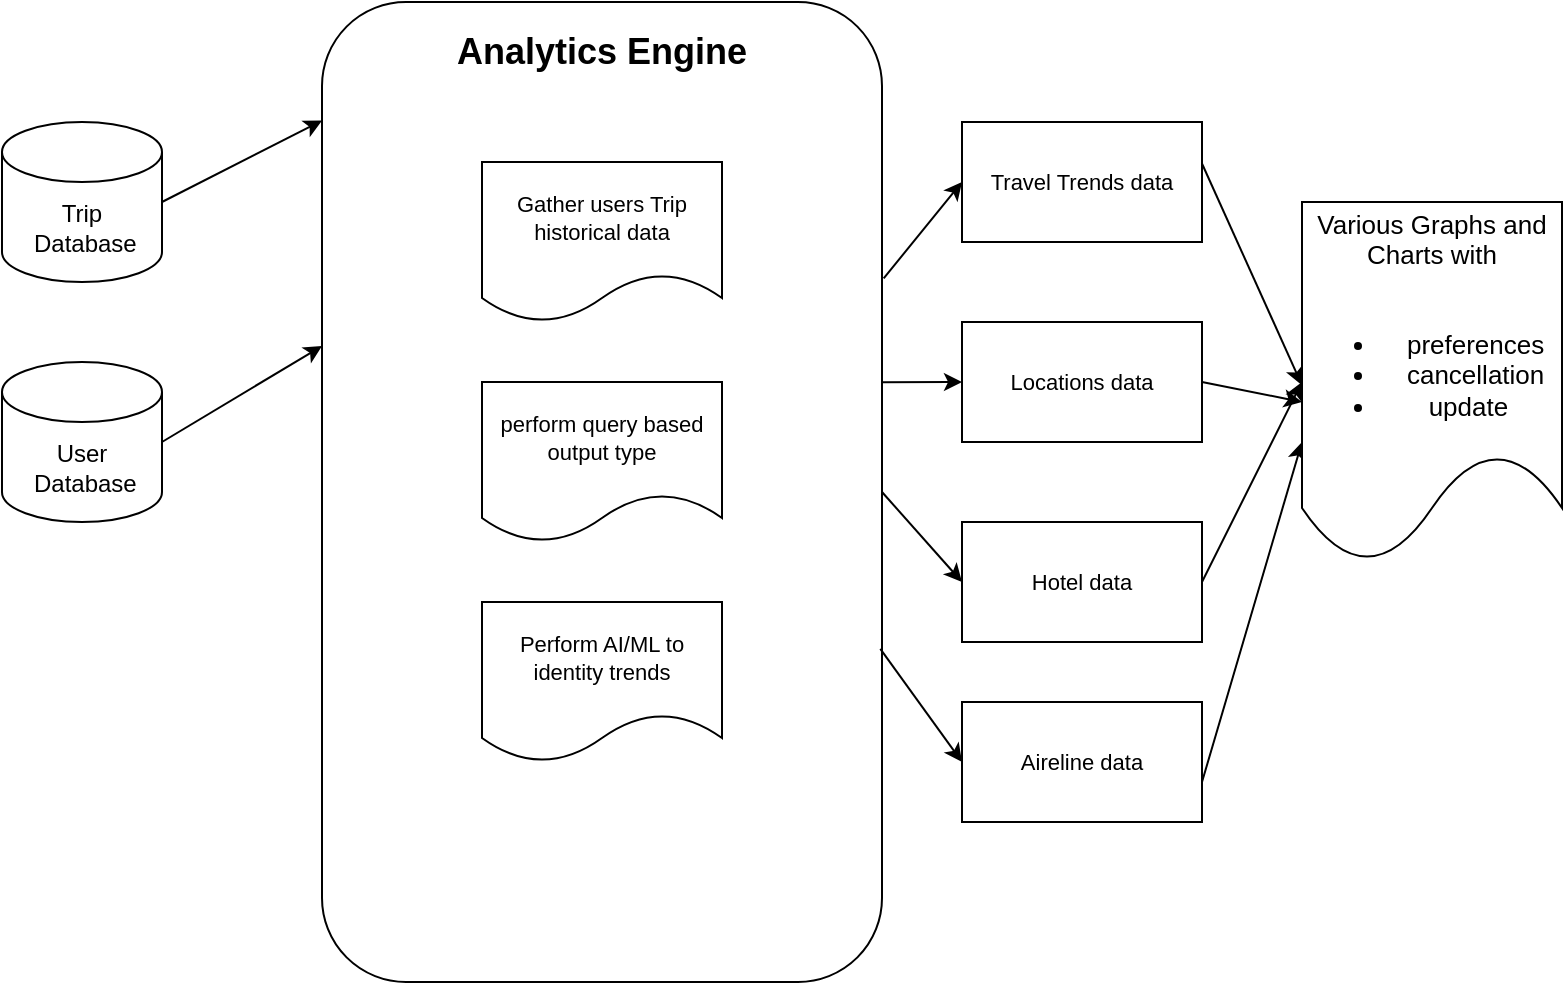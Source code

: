 <mxfile version="21.7.5" type="device">
  <diagram name="Page-1" id="hDhawDrMOq3fDyaG_z1i">
    <mxGraphModel dx="1050" dy="566" grid="1" gridSize="10" guides="1" tooltips="1" connect="1" arrows="1" fold="1" page="1" pageScale="1" pageWidth="850" pageHeight="1100" math="0" shadow="0">
      <root>
        <mxCell id="0" />
        <mxCell id="1" parent="0" />
        <mxCell id="Y4_OtuAko8wCgOKkr69z-1" value="" style="rounded=1;whiteSpace=wrap;html=1;" vertex="1" parent="1">
          <mxGeometry x="230" y="50" width="280" height="490" as="geometry" />
        </mxCell>
        <mxCell id="Y4_OtuAko8wCgOKkr69z-2" value="&lt;b&gt;Analytics Engine&lt;/b&gt;" style="text;html=1;strokeColor=none;fillColor=none;align=center;verticalAlign=middle;whiteSpace=wrap;rounded=0;fontSize=18;" vertex="1" parent="1">
          <mxGeometry x="285" y="60" width="170" height="30" as="geometry" />
        </mxCell>
        <mxCell id="Y4_OtuAko8wCgOKkr69z-4" style="rounded=0;orthogonalLoop=1;jettySize=auto;html=1;exitX=1;exitY=0.5;exitDx=0;exitDy=0;exitPerimeter=0;entryX=0;entryY=0.121;entryDx=0;entryDy=0;entryPerimeter=0;" edge="1" parent="1" source="Y4_OtuAko8wCgOKkr69z-3" target="Y4_OtuAko8wCgOKkr69z-1">
          <mxGeometry relative="1" as="geometry" />
        </mxCell>
        <mxCell id="Y4_OtuAko8wCgOKkr69z-3" value="Trip&lt;br&gt;&amp;nbsp;Database" style="shape=cylinder3;whiteSpace=wrap;html=1;boundedLbl=1;backgroundOutline=1;size=15;" vertex="1" parent="1">
          <mxGeometry x="70" y="110" width="80" height="80" as="geometry" />
        </mxCell>
        <mxCell id="Y4_OtuAko8wCgOKkr69z-5" value="Gather users Trip historical data" style="shape=document;whiteSpace=wrap;html=1;boundedLbl=1;fontFamily=Helvetica;fontSize=11;fontColor=default;" vertex="1" parent="1">
          <mxGeometry x="310" y="130" width="120" height="80" as="geometry" />
        </mxCell>
        <mxCell id="Y4_OtuAko8wCgOKkr69z-11" style="edgeStyle=none;rounded=0;orthogonalLoop=1;jettySize=auto;html=1;exitX=1.003;exitY=0.282;exitDx=0;exitDy=0;entryX=0;entryY=0.5;entryDx=0;entryDy=0;labelBackgroundColor=default;strokeColor=default;fontFamily=Helvetica;fontSize=11;fontColor=default;endArrow=classic;exitPerimeter=0;" edge="1" parent="1" source="Y4_OtuAko8wCgOKkr69z-1" target="Y4_OtuAko8wCgOKkr69z-6">
          <mxGeometry relative="1" as="geometry" />
        </mxCell>
        <mxCell id="Y4_OtuAko8wCgOKkr69z-15" style="edgeStyle=none;shape=connector;rounded=0;orthogonalLoop=1;jettySize=auto;html=1;exitX=1;exitY=0.5;exitDx=0;exitDy=0;entryX=0.003;entryY=0.395;entryDx=0;entryDy=0;entryPerimeter=0;labelBackgroundColor=default;strokeColor=default;fontFamily=Helvetica;fontSize=11;fontColor=default;endArrow=classic;" edge="1" parent="1">
          <mxGeometry relative="1" as="geometry">
            <mxPoint x="669.64" y="130" as="sourcePoint" />
            <mxPoint x="720.0" y="241.6" as="targetPoint" />
          </mxGeometry>
        </mxCell>
        <mxCell id="Y4_OtuAko8wCgOKkr69z-6" value="Travel Trends data" style="rounded=0;whiteSpace=wrap;html=1;fontFamily=Helvetica;fontSize=11;fontColor=default;" vertex="1" parent="1">
          <mxGeometry x="550" y="110" width="120" height="60" as="geometry" />
        </mxCell>
        <mxCell id="Y4_OtuAko8wCgOKkr69z-12" style="edgeStyle=none;shape=connector;rounded=0;orthogonalLoop=1;jettySize=auto;html=1;exitX=1;exitY=0.388;exitDx=0;exitDy=0;entryX=0;entryY=0.5;entryDx=0;entryDy=0;labelBackgroundColor=default;strokeColor=default;fontFamily=Helvetica;fontSize=11;fontColor=default;endArrow=classic;exitPerimeter=0;" edge="1" parent="1" source="Y4_OtuAko8wCgOKkr69z-1" target="Y4_OtuAko8wCgOKkr69z-7">
          <mxGeometry relative="1" as="geometry" />
        </mxCell>
        <mxCell id="Y4_OtuAko8wCgOKkr69z-16" style="edgeStyle=none;shape=connector;rounded=0;orthogonalLoop=1;jettySize=auto;html=1;exitX=1;exitY=0.5;exitDx=0;exitDy=0;labelBackgroundColor=default;strokeColor=default;fontFamily=Helvetica;fontSize=11;fontColor=default;endArrow=classic;" edge="1" parent="1" source="Y4_OtuAko8wCgOKkr69z-7">
          <mxGeometry relative="1" as="geometry">
            <mxPoint x="720" y="250" as="targetPoint" />
          </mxGeometry>
        </mxCell>
        <mxCell id="Y4_OtuAko8wCgOKkr69z-7" value="Locations data" style="rounded=0;whiteSpace=wrap;html=1;fontFamily=Helvetica;fontSize=11;fontColor=default;" vertex="1" parent="1">
          <mxGeometry x="550" y="210" width="120" height="60" as="geometry" />
        </mxCell>
        <mxCell id="Y4_OtuAko8wCgOKkr69z-13" style="edgeStyle=none;shape=connector;rounded=0;orthogonalLoop=1;jettySize=auto;html=1;exitX=1;exitY=0.5;exitDx=0;exitDy=0;entryX=0;entryY=0.5;entryDx=0;entryDy=0;labelBackgroundColor=default;strokeColor=default;fontFamily=Helvetica;fontSize=11;fontColor=default;endArrow=classic;" edge="1" parent="1" source="Y4_OtuAko8wCgOKkr69z-1" target="Y4_OtuAko8wCgOKkr69z-8">
          <mxGeometry relative="1" as="geometry" />
        </mxCell>
        <mxCell id="Y4_OtuAko8wCgOKkr69z-17" style="edgeStyle=none;shape=connector;rounded=0;orthogonalLoop=1;jettySize=auto;html=1;exitX=1;exitY=0.5;exitDx=0;exitDy=0;entryX=0;entryY=0.5;entryDx=0;entryDy=0;labelBackgroundColor=default;strokeColor=default;fontFamily=Helvetica;fontSize=11;fontColor=default;endArrow=classic;" edge="1" parent="1" source="Y4_OtuAko8wCgOKkr69z-8" target="Y4_OtuAko8wCgOKkr69z-10">
          <mxGeometry relative="1" as="geometry" />
        </mxCell>
        <mxCell id="Y4_OtuAko8wCgOKkr69z-8" value="Hotel data" style="rounded=0;whiteSpace=wrap;html=1;fontFamily=Helvetica;fontSize=11;fontColor=default;" vertex="1" parent="1">
          <mxGeometry x="550" y="310" width="120" height="60" as="geometry" />
        </mxCell>
        <mxCell id="Y4_OtuAko8wCgOKkr69z-14" style="edgeStyle=none;shape=connector;rounded=0;orthogonalLoop=1;jettySize=auto;html=1;exitX=0.997;exitY=0.66;exitDx=0;exitDy=0;entryX=0;entryY=0.5;entryDx=0;entryDy=0;labelBackgroundColor=default;strokeColor=default;fontFamily=Helvetica;fontSize=11;fontColor=default;endArrow=classic;exitPerimeter=0;" edge="1" parent="1" source="Y4_OtuAko8wCgOKkr69z-1" target="Y4_OtuAko8wCgOKkr69z-9">
          <mxGeometry relative="1" as="geometry" />
        </mxCell>
        <mxCell id="Y4_OtuAko8wCgOKkr69z-18" style="edgeStyle=none;shape=connector;rounded=0;orthogonalLoop=1;jettySize=auto;html=1;exitX=1;exitY=0.5;exitDx=0;exitDy=0;labelBackgroundColor=default;strokeColor=default;fontFamily=Helvetica;fontSize=11;fontColor=default;endArrow=classic;" edge="1" parent="1">
          <mxGeometry relative="1" as="geometry">
            <mxPoint x="720" y="270" as="targetPoint" />
            <mxPoint x="670" y="440" as="sourcePoint" />
          </mxGeometry>
        </mxCell>
        <mxCell id="Y4_OtuAko8wCgOKkr69z-9" value="Aireline data" style="rounded=0;whiteSpace=wrap;html=1;fontFamily=Helvetica;fontSize=11;fontColor=default;" vertex="1" parent="1">
          <mxGeometry x="550" y="400" width="120" height="60" as="geometry" />
        </mxCell>
        <mxCell id="Y4_OtuAko8wCgOKkr69z-10" value="&lt;font style=&quot;font-size: 13px;&quot;&gt;Various Graphs and Charts with&lt;br&gt;&lt;span style=&quot;background-color: initial;&quot;&gt;&lt;br&gt;&lt;/span&gt;&lt;/font&gt;&lt;ul style=&quot;font-size: 13px;&quot;&gt;&lt;li&gt;&lt;font style=&quot;font-size: 13px;&quot;&gt;&lt;span style=&quot;background-color: initial;&quot;&gt;&amp;nbsp;preferences&lt;/span&gt;&lt;/font&gt;&lt;/li&gt;&lt;li&gt;&lt;font style=&quot;font-size: 13px;&quot;&gt;&amp;nbsp;cancellation&lt;/font&gt;&lt;/li&gt;&lt;li style=&quot;&quot;&gt;&lt;font style=&quot;font-size: 13px;&quot;&gt;update&amp;nbsp;&lt;/font&gt;&lt;/li&gt;&lt;/ul&gt;" style="shape=document;whiteSpace=wrap;html=1;boundedLbl=1;fontFamily=Helvetica;fontSize=11;fontColor=default;" vertex="1" parent="1">
          <mxGeometry x="720" y="150" width="130" height="180" as="geometry" />
        </mxCell>
        <mxCell id="Y4_OtuAko8wCgOKkr69z-19" value="Perform AI/ML to identity trends" style="shape=document;whiteSpace=wrap;html=1;boundedLbl=1;fontFamily=Helvetica;fontSize=11;fontColor=default;" vertex="1" parent="1">
          <mxGeometry x="310" y="350" width="120" height="80" as="geometry" />
        </mxCell>
        <mxCell id="Y4_OtuAko8wCgOKkr69z-20" value="perform query based output type" style="shape=document;whiteSpace=wrap;html=1;boundedLbl=1;fontFamily=Helvetica;fontSize=11;fontColor=default;" vertex="1" parent="1">
          <mxGeometry x="310" y="240" width="120" height="80" as="geometry" />
        </mxCell>
        <mxCell id="Y4_OtuAko8wCgOKkr69z-22" style="edgeStyle=none;shape=connector;rounded=0;orthogonalLoop=1;jettySize=auto;html=1;exitX=1;exitY=0.5;exitDx=0;exitDy=0;exitPerimeter=0;entryX=0;entryY=0.351;entryDx=0;entryDy=0;entryPerimeter=0;labelBackgroundColor=default;strokeColor=default;fontFamily=Helvetica;fontSize=11;fontColor=default;endArrow=classic;" edge="1" parent="1" source="Y4_OtuAko8wCgOKkr69z-21" target="Y4_OtuAko8wCgOKkr69z-1">
          <mxGeometry relative="1" as="geometry" />
        </mxCell>
        <mxCell id="Y4_OtuAko8wCgOKkr69z-21" value="User&lt;br&gt;&amp;nbsp;Database" style="shape=cylinder3;whiteSpace=wrap;html=1;boundedLbl=1;backgroundOutline=1;size=15;" vertex="1" parent="1">
          <mxGeometry x="70" y="230" width="80" height="80" as="geometry" />
        </mxCell>
      </root>
    </mxGraphModel>
  </diagram>
</mxfile>
